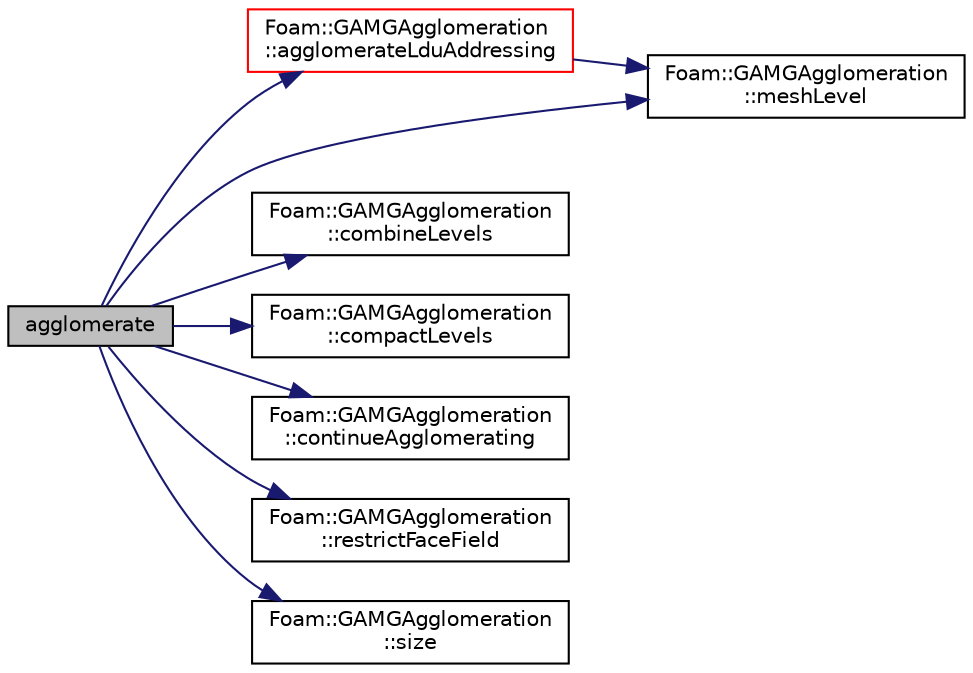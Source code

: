 digraph "agglomerate"
{
  bgcolor="transparent";
  edge [fontname="Helvetica",fontsize="10",labelfontname="Helvetica",labelfontsize="10"];
  node [fontname="Helvetica",fontsize="10",shape=record];
  rankdir="LR";
  Node1 [label="agglomerate",height=0.2,width=0.4,color="black", fillcolor="grey75", style="filled" fontcolor="black"];
  Node1 -> Node2 [color="midnightblue",fontsize="10",style="solid",fontname="Helvetica"];
  Node2 [label="Foam::GAMGAgglomeration\l::agglomerateLduAddressing",height=0.2,width=0.4,color="red",URL="$classFoam_1_1GAMGAgglomeration.html#a1f8676d38e3715d5330beb58b7883c90",tooltip="Assemble coarse mesh addressing. "];
  Node2 -> Node3 [color="midnightblue",fontsize="10",style="solid",fontname="Helvetica"];
  Node3 [label="Foam::GAMGAgglomeration\l::meshLevel",height=0.2,width=0.4,color="black",URL="$classFoam_1_1GAMGAgglomeration.html#ab82c1edc1f7885e57d27f67628dbbc42",tooltip="Return LDU mesh of given level. "];
  Node1 -> Node4 [color="midnightblue",fontsize="10",style="solid",fontname="Helvetica"];
  Node4 [label="Foam::GAMGAgglomeration\l::combineLevels",height=0.2,width=0.4,color="black",URL="$classFoam_1_1GAMGAgglomeration.html#abaee0f1c3a95a986561b1ea1bfbdd61e",tooltip="Combine a level with the previous one. "];
  Node1 -> Node5 [color="midnightblue",fontsize="10",style="solid",fontname="Helvetica"];
  Node5 [label="Foam::GAMGAgglomeration\l::compactLevels",height=0.2,width=0.4,color="black",URL="$classFoam_1_1GAMGAgglomeration.html#a7aa50f494f31bbb03ef092eeedd906e0",tooltip="Shrink the number of levels to that specified. "];
  Node1 -> Node6 [color="midnightblue",fontsize="10",style="solid",fontname="Helvetica"];
  Node6 [label="Foam::GAMGAgglomeration\l::continueAgglomerating",height=0.2,width=0.4,color="black",URL="$classFoam_1_1GAMGAgglomeration.html#ad58fbb7f3a14c28018493152295568d8",tooltip="Check the need for further agglomeration. "];
  Node1 -> Node3 [color="midnightblue",fontsize="10",style="solid",fontname="Helvetica"];
  Node1 -> Node7 [color="midnightblue",fontsize="10",style="solid",fontname="Helvetica"];
  Node7 [label="Foam::GAMGAgglomeration\l::restrictFaceField",height=0.2,width=0.4,color="black",URL="$classFoam_1_1GAMGAgglomeration.html#a82e6823bff41fedcb6ff7f4839509434",tooltip="Restrict (integrate by summation) face field. "];
  Node1 -> Node8 [color="midnightblue",fontsize="10",style="solid",fontname="Helvetica"];
  Node8 [label="Foam::GAMGAgglomeration\l::size",height=0.2,width=0.4,color="black",URL="$classFoam_1_1GAMGAgglomeration.html#a65cea301e2d6033c43932d12d91c792f"];
}
